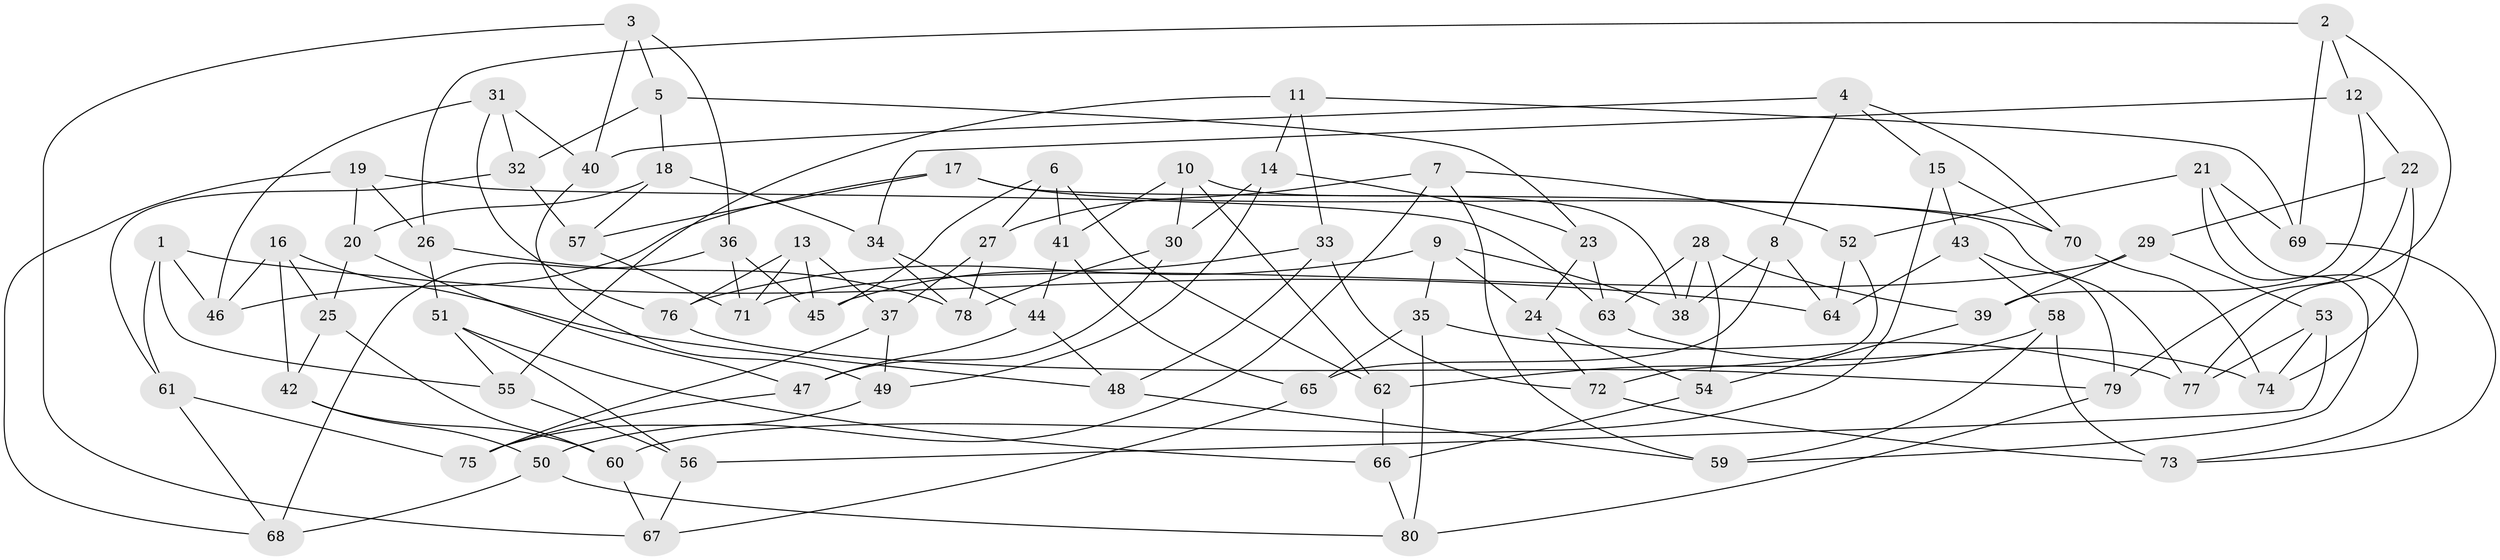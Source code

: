 // coarse degree distribution, {3: 0.4583333333333333, 6: 0.041666666666666664, 4: 0.25, 8: 0.08333333333333333, 2: 0.041666666666666664, 12: 0.041666666666666664, 5: 0.041666666666666664, 14: 0.041666666666666664}
// Generated by graph-tools (version 1.1) at 2025/03/03/04/25 22:03:22]
// undirected, 80 vertices, 160 edges
graph export_dot {
graph [start="1"]
  node [color=gray90,style=filled];
  1;
  2;
  3;
  4;
  5;
  6;
  7;
  8;
  9;
  10;
  11;
  12;
  13;
  14;
  15;
  16;
  17;
  18;
  19;
  20;
  21;
  22;
  23;
  24;
  25;
  26;
  27;
  28;
  29;
  30;
  31;
  32;
  33;
  34;
  35;
  36;
  37;
  38;
  39;
  40;
  41;
  42;
  43;
  44;
  45;
  46;
  47;
  48;
  49;
  50;
  51;
  52;
  53;
  54;
  55;
  56;
  57;
  58;
  59;
  60;
  61;
  62;
  63;
  64;
  65;
  66;
  67;
  68;
  69;
  70;
  71;
  72;
  73;
  74;
  75;
  76;
  77;
  78;
  79;
  80;
  1 -- 46;
  1 -- 55;
  1 -- 61;
  1 -- 64;
  2 -- 77;
  2 -- 12;
  2 -- 69;
  2 -- 26;
  3 -- 5;
  3 -- 67;
  3 -- 40;
  3 -- 36;
  4 -- 40;
  4 -- 15;
  4 -- 8;
  4 -- 70;
  5 -- 32;
  5 -- 23;
  5 -- 18;
  6 -- 62;
  6 -- 41;
  6 -- 45;
  6 -- 27;
  7 -- 50;
  7 -- 27;
  7 -- 59;
  7 -- 52;
  8 -- 64;
  8 -- 38;
  8 -- 65;
  9 -- 35;
  9 -- 24;
  9 -- 76;
  9 -- 38;
  10 -- 41;
  10 -- 62;
  10 -- 30;
  10 -- 38;
  11 -- 14;
  11 -- 33;
  11 -- 55;
  11 -- 69;
  12 -- 39;
  12 -- 34;
  12 -- 22;
  13 -- 76;
  13 -- 71;
  13 -- 45;
  13 -- 37;
  14 -- 23;
  14 -- 49;
  14 -- 30;
  15 -- 60;
  15 -- 70;
  15 -- 43;
  16 -- 25;
  16 -- 46;
  16 -- 42;
  16 -- 48;
  17 -- 57;
  17 -- 77;
  17 -- 70;
  17 -- 46;
  18 -- 57;
  18 -- 20;
  18 -- 34;
  19 -- 26;
  19 -- 63;
  19 -- 20;
  19 -- 68;
  20 -- 25;
  20 -- 47;
  21 -- 52;
  21 -- 59;
  21 -- 73;
  21 -- 69;
  22 -- 74;
  22 -- 29;
  22 -- 79;
  23 -- 24;
  23 -- 63;
  24 -- 72;
  24 -- 54;
  25 -- 42;
  25 -- 60;
  26 -- 78;
  26 -- 51;
  27 -- 78;
  27 -- 37;
  28 -- 38;
  28 -- 63;
  28 -- 54;
  28 -- 39;
  29 -- 53;
  29 -- 71;
  29 -- 39;
  30 -- 78;
  30 -- 47;
  31 -- 40;
  31 -- 76;
  31 -- 46;
  31 -- 32;
  32 -- 57;
  32 -- 61;
  33 -- 45;
  33 -- 72;
  33 -- 48;
  34 -- 78;
  34 -- 44;
  35 -- 65;
  35 -- 80;
  35 -- 77;
  36 -- 68;
  36 -- 45;
  36 -- 71;
  37 -- 49;
  37 -- 75;
  39 -- 54;
  40 -- 49;
  41 -- 44;
  41 -- 65;
  42 -- 50;
  42 -- 60;
  43 -- 58;
  43 -- 79;
  43 -- 64;
  44 -- 47;
  44 -- 48;
  47 -- 75;
  48 -- 59;
  49 -- 75;
  50 -- 80;
  50 -- 68;
  51 -- 66;
  51 -- 56;
  51 -- 55;
  52 -- 72;
  52 -- 64;
  53 -- 74;
  53 -- 56;
  53 -- 77;
  54 -- 66;
  55 -- 56;
  56 -- 67;
  57 -- 71;
  58 -- 62;
  58 -- 59;
  58 -- 73;
  60 -- 67;
  61 -- 75;
  61 -- 68;
  62 -- 66;
  63 -- 74;
  65 -- 67;
  66 -- 80;
  69 -- 73;
  70 -- 74;
  72 -- 73;
  76 -- 79;
  79 -- 80;
}
